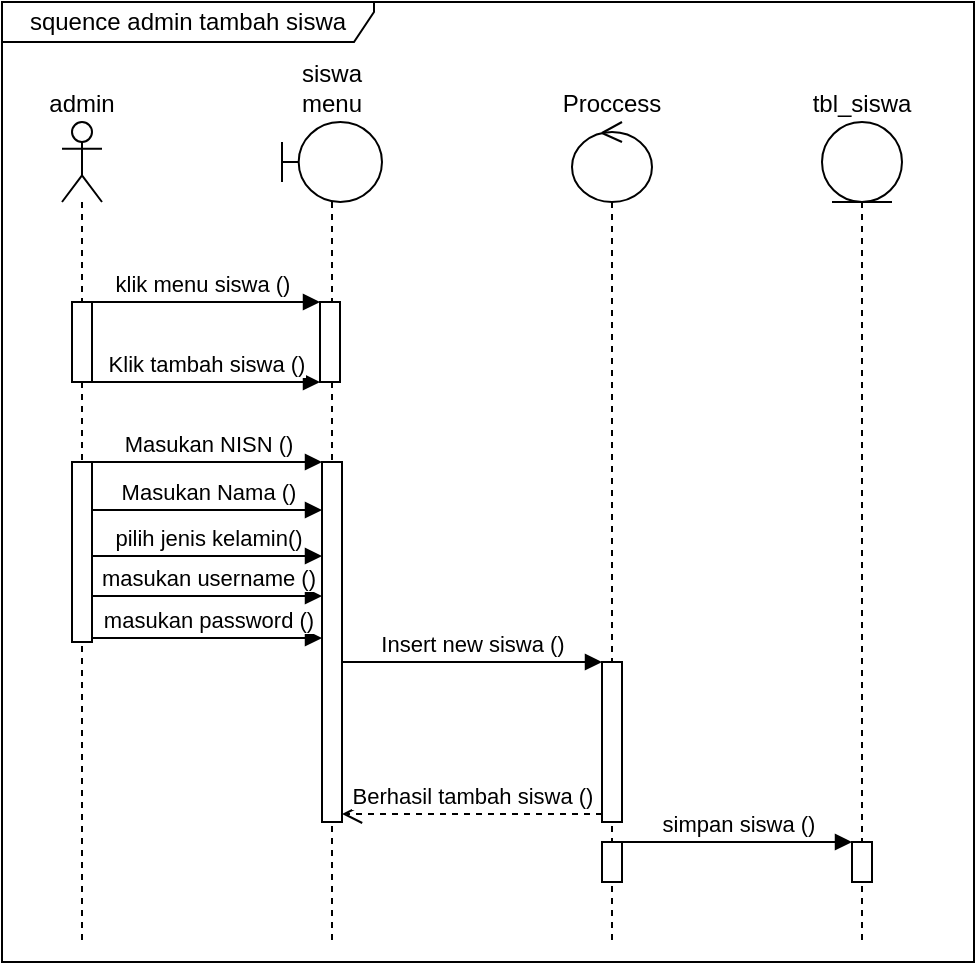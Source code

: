 <mxfile version="17.4.2" type="device"><diagram id="YW04OZU-iOZI01nlNQxz" name="Page-1"><mxGraphModel dx="862" dy="553" grid="1" gridSize="10" guides="1" tooltips="1" connect="1" arrows="1" fold="1" page="1" pageScale="1" pageWidth="850" pageHeight="1100" math="0" shadow="0"><root><mxCell id="0"/><mxCell id="1" parent="0"/><mxCell id="RFjXHHfzHuAORrrQnQT8-1" value="siswa menu" style="shape=umlLifeline;participant=umlBoundary;perimeter=lifelinePerimeter;whiteSpace=wrap;html=1;container=1;collapsible=0;recursiveResize=0;verticalAlign=bottom;spacingTop=36;outlineConnect=0;labelPosition=center;verticalLabelPosition=top;align=center;fontSize=12;" parent="1" vertex="1"><mxGeometry x="240" y="150" width="50" height="410" as="geometry"/></mxCell><mxCell id="RFjXHHfzHuAORrrQnQT8-24" value="" style="html=1;points=[];perimeter=orthogonalPerimeter;" parent="RFjXHHfzHuAORrrQnQT8-1" vertex="1"><mxGeometry x="19" y="90" width="10" height="40" as="geometry"/></mxCell><mxCell id="RFjXHHfzHuAORrrQnQT8-27" value="" style="html=1;points=[];perimeter=orthogonalPerimeter;" parent="RFjXHHfzHuAORrrQnQT8-1" vertex="1"><mxGeometry x="20" y="170" width="10" height="180" as="geometry"/></mxCell><mxCell id="RFjXHHfzHuAORrrQnQT8-4" value="Proccess" style="shape=umlLifeline;participant=umlControl;perimeter=lifelinePerimeter;whiteSpace=wrap;html=1;container=1;collapsible=0;recursiveResize=0;verticalAlign=bottom;spacingTop=36;outlineConnect=0;fontSize=12;labelPosition=center;verticalLabelPosition=top;align=center;" parent="1" vertex="1"><mxGeometry x="385" y="150" width="40" height="410" as="geometry"/></mxCell><mxCell id="ZLWNAgA1wy_NpQ4e543k-9" value="" style="html=1;points=[];perimeter=orthogonalPerimeter;" parent="RFjXHHfzHuAORrrQnQT8-4" vertex="1"><mxGeometry x="15" y="270" width="10" height="80" as="geometry"/></mxCell><mxCell id="RFjXHHfzHuAORrrQnQT8-36" value="" style="html=1;points=[];perimeter=orthogonalPerimeter;" parent="RFjXHHfzHuAORrrQnQT8-4" vertex="1"><mxGeometry x="15" y="360" width="10" height="20" as="geometry"/></mxCell><mxCell id="RFjXHHfzHuAORrrQnQT8-8" value="tbl_siswa" style="shape=umlLifeline;participant=umlEntity;perimeter=lifelinePerimeter;whiteSpace=wrap;html=1;container=1;collapsible=0;recursiveResize=0;verticalAlign=bottom;spacingTop=36;outlineConnect=0;fontSize=12;labelPosition=center;verticalLabelPosition=top;align=center;" parent="1" vertex="1"><mxGeometry x="510" y="150" width="40" height="410" as="geometry"/></mxCell><mxCell id="RFjXHHfzHuAORrrQnQT8-37" value="" style="html=1;points=[];perimeter=orthogonalPerimeter;" parent="RFjXHHfzHuAORrrQnQT8-8" vertex="1"><mxGeometry x="15" y="360" width="10" height="20" as="geometry"/></mxCell><mxCell id="RFjXHHfzHuAORrrQnQT8-10" value="admin" style="shape=umlLifeline;participant=umlActor;perimeter=lifelinePerimeter;whiteSpace=wrap;html=1;container=1;collapsible=0;recursiveResize=0;verticalAlign=bottom;spacingTop=36;outlineConnect=0;fontSize=12;labelPosition=center;verticalLabelPosition=top;align=center;" parent="1" vertex="1"><mxGeometry x="130" y="150" width="20" height="410" as="geometry"/></mxCell><mxCell id="RFjXHHfzHuAORrrQnQT8-11" value="" style="html=1;points=[];perimeter=orthogonalPerimeter;fontSize=12;" parent="RFjXHHfzHuAORrrQnQT8-10" vertex="1"><mxGeometry x="5" y="90" width="10" height="40" as="geometry"/></mxCell><mxCell id="ZLWNAgA1wy_NpQ4e543k-2" value="" style="html=1;points=[];perimeter=orthogonalPerimeter;" parent="RFjXHHfzHuAORrrQnQT8-10" vertex="1"><mxGeometry x="5" y="170" width="10" height="90" as="geometry"/></mxCell><mxCell id="RFjXHHfzHuAORrrQnQT8-25" value="klik menu siswa ()" style="html=1;verticalAlign=bottom;endArrow=block;entryX=0;entryY=0;rounded=0;" parent="1" source="RFjXHHfzHuAORrrQnQT8-10" target="RFjXHHfzHuAORrrQnQT8-24" edge="1"><mxGeometry relative="1" as="geometry"><mxPoint x="150" y="240" as="sourcePoint"/></mxGeometry></mxCell><mxCell id="RFjXHHfzHuAORrrQnQT8-28" value="Klik tambah siswa ()" style="html=1;verticalAlign=bottom;endArrow=block;rounded=0;" parent="1" source="RFjXHHfzHuAORrrQnQT8-11" target="RFjXHHfzHuAORrrQnQT8-24" edge="1"><mxGeometry relative="1" as="geometry"><mxPoint x="190" y="310" as="sourcePoint"/><Array as="points"><mxPoint x="230" y="280"/></Array></mxGeometry></mxCell><mxCell id="RFjXHHfzHuAORrrQnQT8-38" value="simpan siswa ()" style="html=1;verticalAlign=bottom;endArrow=block;entryX=0;entryY=0;rounded=0;" parent="1" source="RFjXHHfzHuAORrrQnQT8-36" target="RFjXHHfzHuAORrrQnQT8-37" edge="1"><mxGeometry relative="1" as="geometry"><mxPoint x="555" y="430" as="sourcePoint"/></mxGeometry></mxCell><mxCell id="RFjXHHfzHuAORrrQnQT8-40" value="squence admin tambah siswa" style="shape=umlFrame;whiteSpace=wrap;html=1;width=186;height=20;" parent="1" vertex="1"><mxGeometry x="100" y="90" width="486" height="480" as="geometry"/></mxCell><mxCell id="ZLWNAgA1wy_NpQ4e543k-3" value="Masukan NISN ()" style="html=1;verticalAlign=bottom;endArrow=block;rounded=0;" parent="1" edge="1"><mxGeometry width="80" relative="1" as="geometry"><mxPoint x="145" y="320" as="sourcePoint"/><mxPoint x="260" y="320" as="targetPoint"/></mxGeometry></mxCell><mxCell id="ZLWNAgA1wy_NpQ4e543k-4" value="Masukan Nama ()" style="html=1;verticalAlign=bottom;endArrow=block;rounded=0;" parent="1" edge="1"><mxGeometry width="80" relative="1" as="geometry"><mxPoint x="145" y="344" as="sourcePoint"/><mxPoint x="260" y="344" as="targetPoint"/></mxGeometry></mxCell><mxCell id="ZLWNAgA1wy_NpQ4e543k-5" value="pilih jenis kelamin()" style="html=1;verticalAlign=bottom;endArrow=block;rounded=0;" parent="1" edge="1"><mxGeometry width="80" relative="1" as="geometry"><mxPoint x="145" y="367" as="sourcePoint"/><mxPoint x="260" y="367" as="targetPoint"/></mxGeometry></mxCell><mxCell id="ZLWNAgA1wy_NpQ4e543k-6" value="masukan username ()" style="html=1;verticalAlign=bottom;endArrow=block;rounded=0;" parent="1" edge="1"><mxGeometry width="80" relative="1" as="geometry"><mxPoint x="145" y="387" as="sourcePoint"/><mxPoint x="260" y="387" as="targetPoint"/></mxGeometry></mxCell><mxCell id="ZLWNAgA1wy_NpQ4e543k-8" value="masukan password ()" style="html=1;verticalAlign=bottom;endArrow=block;rounded=0;" parent="1" edge="1"><mxGeometry width="80" relative="1" as="geometry"><mxPoint x="145" y="408" as="sourcePoint"/><mxPoint x="260" y="408" as="targetPoint"/></mxGeometry></mxCell><mxCell id="ZLWNAgA1wy_NpQ4e543k-10" value="Insert new siswa ()" style="html=1;verticalAlign=bottom;endArrow=block;entryX=0;entryY=0;rounded=0;" parent="1" target="ZLWNAgA1wy_NpQ4e543k-9" edge="1"><mxGeometry relative="1" as="geometry"><mxPoint x="270" y="420" as="sourcePoint"/></mxGeometry></mxCell><mxCell id="ZLWNAgA1wy_NpQ4e543k-11" value="Berhasil tambah siswa ()" style="html=1;verticalAlign=bottom;endArrow=open;dashed=1;endSize=8;exitX=0;exitY=0.95;rounded=0;" parent="1" source="ZLWNAgA1wy_NpQ4e543k-9" edge="1"><mxGeometry relative="1" as="geometry"><mxPoint x="270" y="496" as="targetPoint"/></mxGeometry></mxCell></root></mxGraphModel></diagram></mxfile>